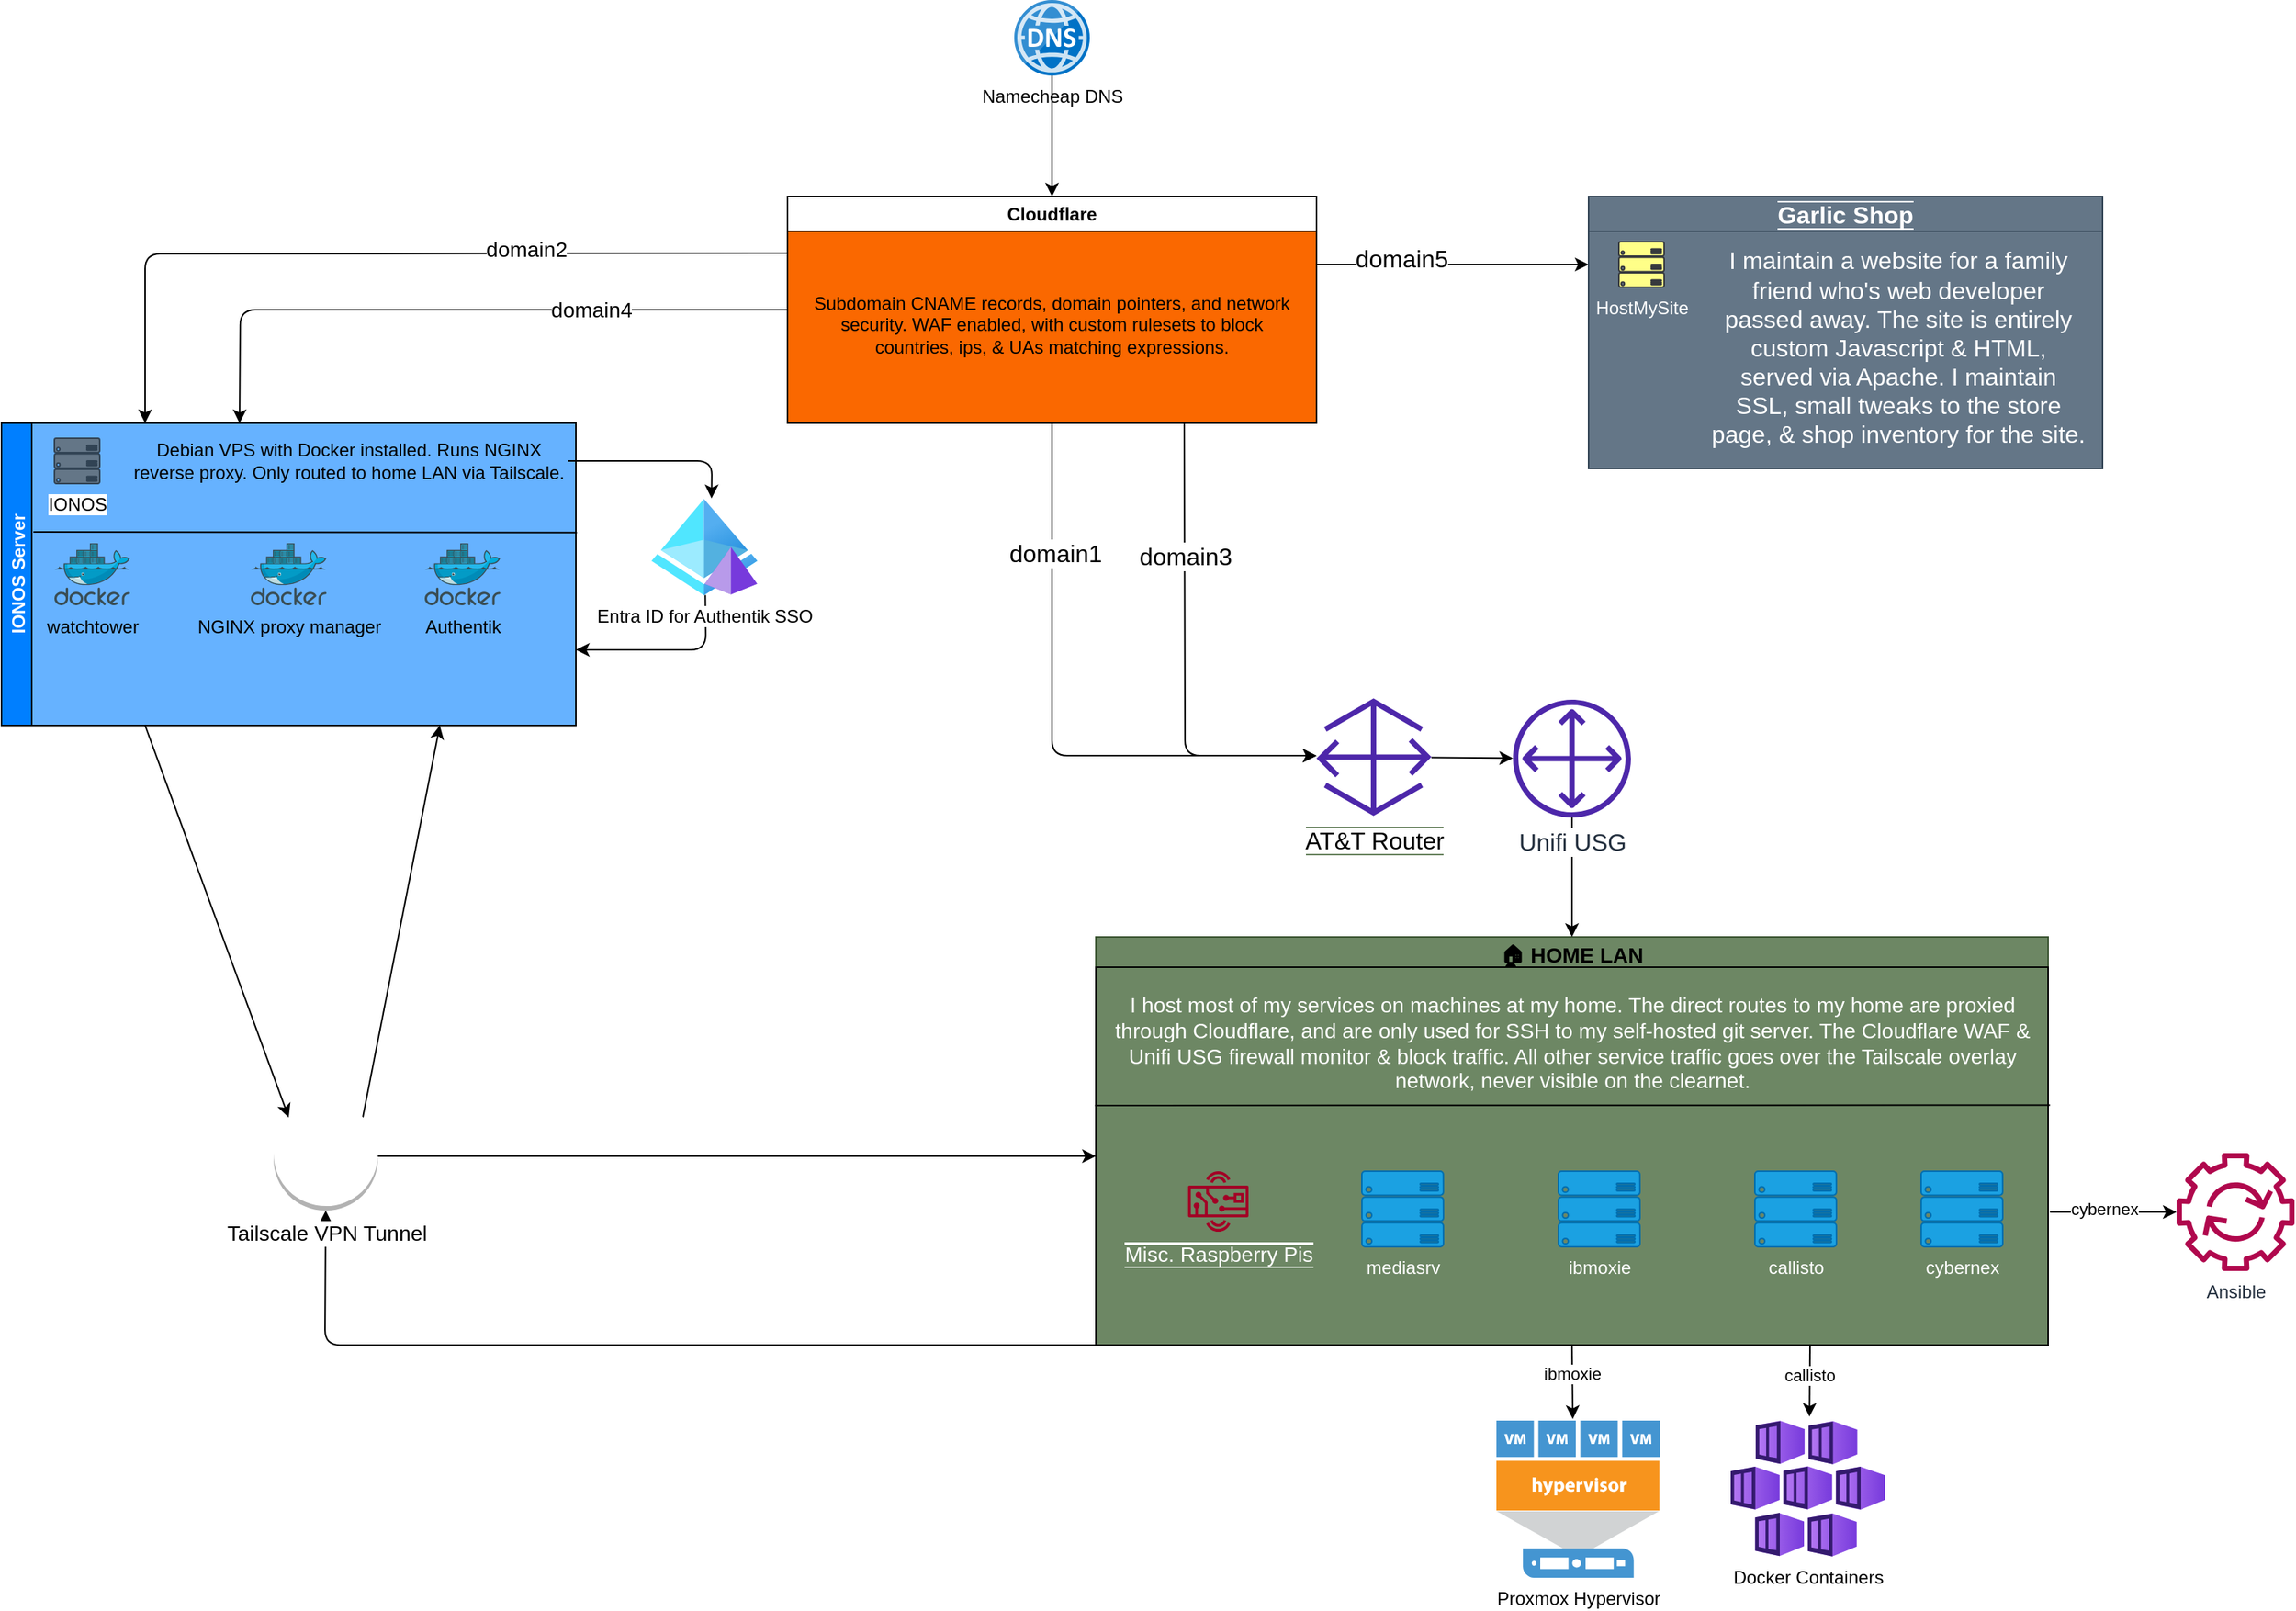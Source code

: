 <mxfile>
    <diagram name="Page-1" id="qrALxvsxDObh7wOZHiiR">
        <mxGraphModel dx="1467" dy="472" grid="1" gridSize="10" guides="1" tooltips="1" connect="1" arrows="1" fold="1" page="1" pageScale="1" pageWidth="850" pageHeight="1100" background="#FFFFFF" math="0" shadow="0">
            <root>
                <mxCell id="0"/>
                <mxCell id="1" parent="0"/>
                <mxCell id="63" value="&lt;font style=&quot;background-color: rgb(255, 255, 255);&quot; color=&quot;#000000&quot;&gt;Namecheap DNS&lt;/font&gt;" style="image;sketch=0;aspect=fixed;html=1;points=[];align=center;fontSize=12;image=img/lib/mscae/DNS.svg;" parent="1" vertex="1">
                    <mxGeometry x="400" y="10" width="50" height="50" as="geometry"/>
                </mxCell>
                <mxCell id="qu0P8Vnk07hLF424o6CE-2" value="cloudflare" parent="0"/>
                <mxCell id="55" value="" style="rounded=0;whiteSpace=wrap;html=1;labelBackgroundColor=none;fontColor=#000000;fillColor=#fa6800;strokeColor=#C73500;" parent="qu0P8Vnk07hLF424o6CE-2" vertex="1">
                    <mxGeometry x="250" y="140" width="350" height="150" as="geometry"/>
                </mxCell>
                <mxCell id="56" style="edgeStyle=none;html=1;exitX=0;exitY=0.25;exitDx=0;exitDy=0;entryX=0.25;entryY=0;entryDx=0;entryDy=0;strokeColor=#000000;fontColor=#000000;" parent="qu0P8Vnk07hLF424o6CE-2" source="61" edge="1">
                    <mxGeometry relative="1" as="geometry">
                        <mxPoint x="-175" y="290" as="targetPoint"/>
                        <Array as="points">
                            <mxPoint x="-175" y="178"/>
                        </Array>
                    </mxGeometry>
                </mxCell>
                <mxCell id="57" value="&lt;font style=&quot;font-size: 14px; background-color: rgb(255, 255, 255);&quot;&gt;domain2&lt;/font&gt;" style="edgeLabel;html=1;align=center;verticalAlign=middle;resizable=0;points=[];fontColor=#000000;" parent="56" vertex="1" connectable="0">
                    <mxGeometry x="-0.356" y="-3" relative="1" as="geometry">
                        <mxPoint as="offset"/>
                    </mxGeometry>
                </mxCell>
                <mxCell id="58" style="edgeStyle=none;html=1;exitX=0;exitY=0.5;exitDx=0;exitDy=0;entryX=0.25;entryY=0;entryDx=0;entryDy=0;strokeColor=#000000;fontSize=14;fontColor=#000000;" parent="qu0P8Vnk07hLF424o6CE-2" source="61" edge="1">
                    <mxGeometry relative="1" as="geometry">
                        <mxPoint x="-112.5" y="290" as="targetPoint"/>
                        <Array as="points">
                            <mxPoint x="-112" y="215"/>
                        </Array>
                    </mxGeometry>
                </mxCell>
                <mxCell id="59" value="&lt;span style=&quot;background-color: rgb(255, 255, 255);&quot;&gt;domain4&lt;/span&gt;" style="edgeLabel;html=1;align=center;verticalAlign=middle;resizable=0;points=[];fontSize=14;fontColor=#000000;" parent="58" vertex="1" connectable="0">
                    <mxGeometry x="-0.406" relative="1" as="geometry">
                        <mxPoint as="offset"/>
                    </mxGeometry>
                </mxCell>
                <mxCell id="60" style="edgeStyle=none;html=1;entryX=0.5;entryY=0;entryDx=0;entryDy=0;strokeColor=#000000;" parent="qu0P8Vnk07hLF424o6CE-2" target="61" edge="1">
                    <mxGeometry relative="1" as="geometry">
                        <mxPoint x="425" y="60" as="sourcePoint"/>
                    </mxGeometry>
                </mxCell>
                <mxCell id="61" value="Cloudflare" style="swimlane;whiteSpace=wrap;html=1;" parent="qu0P8Vnk07hLF424o6CE-2" vertex="1">
                    <mxGeometry x="250" y="140" width="350" height="150" as="geometry"/>
                </mxCell>
                <mxCell id="62" value="&lt;span style=&quot;&quot;&gt;&lt;font color=&quot;#000000&quot;&gt;Subdomain CNAME records, domain pointers, and network security. WAF enabled, with custom rulesets to block countries, ips, &amp;amp; UAs matching expressions.&lt;/font&gt;&lt;/span&gt;" style="text;html=1;align=center;verticalAlign=middle;whiteSpace=wrap;rounded=0;" parent="61" vertex="1">
                    <mxGeometry x="10" y="30" width="330" height="110" as="geometry"/>
                </mxCell>
                <mxCell id="64" style="edgeStyle=none;html=1;exitX=0.5;exitY=1;exitDx=0;exitDy=0;strokeColor=#000000;fontSize=16;fontColor=#000000;" parent="qu0P8Vnk07hLF424o6CE-2" edge="1">
                    <mxGeometry relative="1" as="geometry">
                        <mxPoint x="425" y="290" as="sourcePoint"/>
                        <mxPoint x="600" y="510.208" as="targetPoint"/>
                        <Array as="points">
                            <mxPoint x="425" y="510"/>
                            <mxPoint x="590" y="510"/>
                        </Array>
                    </mxGeometry>
                </mxCell>
                <mxCell id="65" value="&lt;span style=&quot;background-color: rgb(255, 255, 255);&quot;&gt;domain1&lt;/span&gt;" style="edgeLabel;html=1;align=center;verticalAlign=middle;resizable=0;points=[];fontSize=16;fontColor=#000000;" parent="64" vertex="1" connectable="0">
                    <mxGeometry x="-0.564" y="2" relative="1" as="geometry">
                        <mxPoint as="offset"/>
                    </mxGeometry>
                </mxCell>
                <mxCell id="66" style="edgeStyle=none;html=1;exitX=0.75;exitY=1;exitDx=0;exitDy=0;strokeColor=#000000;fontSize=16;fontColor=#000000;" parent="qu0P8Vnk07hLF424o6CE-2" edge="1">
                    <mxGeometry relative="1" as="geometry">
                        <mxPoint x="512.5" y="290" as="sourcePoint"/>
                        <mxPoint x="600" y="510" as="targetPoint"/>
                        <Array as="points">
                            <mxPoint x="513" y="510"/>
                        </Array>
                    </mxGeometry>
                </mxCell>
                <mxCell id="67" value="&lt;span style=&quot;background-color: rgb(255, 255, 255);&quot;&gt;domain3&lt;/span&gt;" style="edgeLabel;html=1;align=center;verticalAlign=middle;resizable=0;points=[];fontSize=16;fontColor=#000000;" parent="66" vertex="1" connectable="0">
                    <mxGeometry x="-0.43" relative="1" as="geometry">
                        <mxPoint as="offset"/>
                    </mxGeometry>
                </mxCell>
                <mxCell id="78" style="edgeStyle=none;html=1;entryX=0;entryY=0.25;entryDx=0;entryDy=0;strokeColor=#000000;fontSize=16;fontColor=#FFFFFF;" parent="qu0P8Vnk07hLF424o6CE-2" edge="1">
                    <mxGeometry relative="1" as="geometry">
                        <mxPoint x="600" y="185" as="sourcePoint"/>
                        <mxPoint x="780" y="185" as="targetPoint"/>
                    </mxGeometry>
                </mxCell>
                <mxCell id="79" value="&lt;font style=&quot;background-color: rgb(255, 255, 255);&quot; color=&quot;#000000&quot;&gt;domain5&lt;/font&gt;" style="edgeLabel;html=1;align=center;verticalAlign=middle;resizable=0;points=[];fontSize=16;fontColor=#FFFFFF;" parent="78" vertex="1" connectable="0">
                    <mxGeometry x="-0.378" y="4" relative="1" as="geometry">
                        <mxPoint as="offset"/>
                    </mxGeometry>
                </mxCell>
                <mxCell id="70" value="garlicshop" parent="0"/>
                <mxCell id="71" value="" style="group" parent="70" vertex="1" connectable="0">
                    <mxGeometry x="780" y="140" width="340" height="180" as="geometry"/>
                </mxCell>
                <mxCell id="72" value="" style="rounded=0;whiteSpace=wrap;html=1;labelBackgroundColor=#647687;fontSize=16;fontColor=#FFFFFF;fillColor=#647687;" parent="71" vertex="1">
                    <mxGeometry y="20" width="340" height="160" as="geometry"/>
                </mxCell>
                <mxCell id="73" value="&lt;font color=&quot;#ffffff&quot; style=&quot;background-color: rgb(100, 118, 135);&quot;&gt;HostMySite&lt;/font&gt;" style="verticalLabelPosition=bottom;html=1;verticalAlign=top;align=center;shape=mxgraph.azure.server_rack;labelBackgroundColor=#FFFFFF;fillColor=#ffff88;strokeColor=#36393d;" parent="71" vertex="1">
                    <mxGeometry x="20" y="30" width="30" height="30" as="geometry"/>
                </mxCell>
                <mxCell id="74" value="&lt;span style=&quot;background-color: rgb(100, 118, 135);&quot;&gt;Garlic Shop&lt;br&gt;&lt;/span&gt;" style="swimlane;whiteSpace=wrap;html=1;rounded=0;labelBackgroundColor=#FFFFFF;fontSize=16;fontColor=#ffffff;fillColor=#647687;strokeColor=#314354;" parent="71" vertex="1">
                    <mxGeometry width="340" height="180" as="geometry"/>
                </mxCell>
                <mxCell id="75" value="I maintain a website for a family friend who's web developer passed away. The site is entirely custom Javascript &amp;amp; HTML, served via Apache. I maintain SSL, small tweaks to the store page, &amp;amp; shop inventory for the site." style="text;html=1;strokeColor=none;fillColor=none;align=center;verticalAlign=middle;whiteSpace=wrap;rounded=0;labelBackgroundColor=#647687;fontSize=16;fontColor=#FFFFFF;" parent="74" vertex="1">
                    <mxGeometry x="80" y="20" width="250" height="160" as="geometry"/>
                </mxCell>
                <mxCell id="80" value="cloud" parent="0"/>
                <mxCell id="81" value="&lt;font color=&quot;#ffffff&quot;&gt;IONOS Server&lt;/font&gt;" style="swimlane;horizontal=0;whiteSpace=wrap;html=1;labelBackgroundColor=none;fillColor=#007FFF;" parent="80" vertex="1">
                    <mxGeometry x="-270" y="290" width="380" height="200" as="geometry"/>
                </mxCell>
                <mxCell id="82" value="" style="rounded=0;whiteSpace=wrap;html=1;labelBackgroundColor=none;fontColor=#FFFFFF;fillColor=#66B2FF;" parent="81" vertex="1">
                    <mxGeometry x="20" width="360" height="200" as="geometry"/>
                </mxCell>
                <mxCell id="83" value="Debian VPS with Docker installed. Runs NGINX reverse proxy. Only routed to home LAN via Tailscale." style="text;html=1;strokeColor=none;fillColor=none;align=center;verticalAlign=middle;whiteSpace=wrap;rounded=0;labelBackgroundColor=none;fontColor=#000000;" parent="81" vertex="1">
                    <mxGeometry x="85" width="290" height="50" as="geometry"/>
                </mxCell>
                <mxCell id="84" value="&lt;font color=&quot;#000000&quot;&gt;IONOS&lt;/font&gt;" style="verticalLabelPosition=bottom;html=1;verticalAlign=top;align=center;shape=mxgraph.azure.server_rack;labelBackgroundColor=#FFFFFF;fillColor=#647687;fontColor=#ffffff;strokeColor=#314354;" parent="81" vertex="1">
                    <mxGeometry x="35" y="10" width="30" height="30" as="geometry"/>
                </mxCell>
                <mxCell id="85" value="" style="endArrow=none;html=1;strokeColor=#000000;fontColor=#000000;exitX=0.003;exitY=0.36;exitDx=0;exitDy=0;exitPerimeter=0;entryX=1.002;entryY=0.362;entryDx=0;entryDy=0;entryPerimeter=0;" parent="81" source="82" target="82" edge="1">
                    <mxGeometry width="50" height="50" relative="1" as="geometry">
                        <mxPoint x="430" y="40" as="sourcePoint"/>
                        <mxPoint x="330" y="70" as="targetPoint"/>
                    </mxGeometry>
                </mxCell>
                <mxCell id="86" value="watchtower" style="sketch=0;aspect=fixed;html=1;points=[];align=center;image;fontSize=12;image=img/lib/mscae/Docker.svg;rounded=0;labelBackgroundColor=none;fontColor=#000000;fillColor=#66B2FF;" parent="81" vertex="1">
                    <mxGeometry x="35" y="79.5" width="50" height="41" as="geometry"/>
                </mxCell>
                <mxCell id="87" value="NGINX proxy manager" style="sketch=0;aspect=fixed;html=1;points=[];align=center;image;fontSize=12;image=img/lib/mscae/Docker.svg;rounded=0;labelBackgroundColor=none;fontColor=#000000;fillColor=#66B2FF;" parent="81" vertex="1">
                    <mxGeometry x="165" y="79.5" width="50" height="41" as="geometry"/>
                </mxCell>
                <mxCell id="88" value="Authentik" style="sketch=0;aspect=fixed;html=1;points=[];align=center;image;fontSize=12;image=img/lib/mscae/Docker.svg;rounded=0;labelBackgroundColor=none;fontColor=#000000;fillColor=#66B2FF;" parent="81" vertex="1">
                    <mxGeometry x="280" y="79.5" width="50" height="41" as="geometry"/>
                </mxCell>
                <mxCell id="117" style="edgeStyle=none;html=1;entryX=1;entryY=0.75;entryDx=0;entryDy=0;strokeColor=#000000;fontSize=14;fontColor=#000000;exitX=0.509;exitY=0.996;exitDx=0;exitDy=0;exitPerimeter=0;" parent="80" source="118" edge="1">
                    <mxGeometry relative="1" as="geometry">
                        <mxPoint x="110" y="440" as="targetPoint"/>
                        <Array as="points">
                            <mxPoint x="196" y="440"/>
                        </Array>
                    </mxGeometry>
                </mxCell>
                <mxCell id="118" value="Entra ID for Authentik SSO" style="aspect=fixed;html=1;points=[];align=center;image;fontSize=12;image=img/lib/azure2/identity/Azure_AD_Domain_Services.svg;rounded=0;labelBackgroundColor=#FFFFFF;fontColor=#000000;fillColor=#6D8764;" parent="80" vertex="1">
                    <mxGeometry x="160" y="340" width="70" height="64" as="geometry"/>
                </mxCell>
                <mxCell id="119" style="edgeStyle=none;html=1;exitX=1;exitY=0.5;exitDx=0;exitDy=0;entryX=0.568;entryY=-0.004;entryDx=0;entryDy=0;entryPerimeter=0;strokeColor=#000000;fontSize=14;fontColor=#000000;" parent="80" target="118" edge="1">
                    <mxGeometry relative="1" as="geometry">
                        <mxPoint x="105" y="315" as="sourcePoint"/>
                        <Array as="points">
                            <mxPoint x="200" y="315"/>
                        </Array>
                    </mxGeometry>
                </mxCell>
                <mxCell id="89" value="LAN" parent="0"/>
                <mxCell id="130" style="edgeStyle=none;html=1;exitX=0.75;exitY=1;exitDx=0;exitDy=0;entryX=0.511;entryY=-0.029;entryDx=0;entryDy=0;entryPerimeter=0;strokeColor=#000000;fontColor=#000000;" edge="1" parent="89" source="90" target="129">
                    <mxGeometry relative="1" as="geometry"/>
                </mxCell>
                <mxCell id="131" value="&lt;span style=&quot;background-color: rgb(255, 255, 255);&quot;&gt;callisto&lt;/span&gt;" style="edgeLabel;html=1;align=center;verticalAlign=middle;resizable=0;points=[];fontColor=#000000;" vertex="1" connectable="0" parent="130">
                    <mxGeometry x="-0.534" y="-2" relative="1" as="geometry">
                        <mxPoint x="1" y="9" as="offset"/>
                    </mxGeometry>
                </mxCell>
                <mxCell id="133" style="edgeStyle=none;html=1;strokeColor=#000000;fontColor=#000000;exitX=1.002;exitY=0.648;exitDx=0;exitDy=0;exitPerimeter=0;" edge="1" parent="89" source="91" target="132">
                    <mxGeometry relative="1" as="geometry">
                        <mxPoint x="1090" y="810" as="sourcePoint"/>
                    </mxGeometry>
                </mxCell>
                <mxCell id="134" value="&lt;span style=&quot;background-color: rgb(255, 255, 255);&quot;&gt;cybernex&lt;/span&gt;" style="edgeLabel;html=1;align=center;verticalAlign=middle;resizable=0;points=[];fontColor=#000000;" vertex="1" connectable="0" parent="133">
                    <mxGeometry x="-0.149" y="2" relative="1" as="geometry">
                        <mxPoint as="offset"/>
                    </mxGeometry>
                </mxCell>
                <mxCell id="90" value="&lt;font style=&quot;background-color: rgb(109, 135, 100);&quot; color=&quot;#000000&quot;&gt;🏠 HOME LAN&lt;/font&gt;" style="swimlane;whiteSpace=wrap;html=1;rounded=0;labelBackgroundColor=#FFFFFF;fontSize=14;fontColor=#ffffff;fillColor=#6D8764;strokeColor=#3A5431;startSize=23;" parent="89" vertex="1">
                    <mxGeometry x="454" y="630" width="630" height="270" as="geometry"/>
                </mxCell>
                <mxCell id="91" value="" style="rounded=0;whiteSpace=wrap;html=1;labelBackgroundColor=#6D8764;fontSize=14;fontColor=#000000;fillColor=#6D8764;" parent="90" vertex="1">
                    <mxGeometry y="20" width="630" height="250" as="geometry"/>
                </mxCell>
                <mxCell id="92" value="&lt;span style=&quot;background-color: rgb(109, 135, 100);&quot;&gt;&lt;font style=&quot;font-size: 14px;&quot;&gt;Misc. Raspberry Pis&lt;/font&gt;&lt;/span&gt;" style="sketch=0;outlineConnect=0;fillColor=#a20025;strokeColor=#6F0000;dashed=0;verticalLabelPosition=bottom;verticalAlign=top;align=center;html=1;fontSize=12;fontStyle=0;aspect=fixed;pointerEvents=1;shape=mxgraph.aws4.hardware_board;rounded=0;labelBackgroundColor=#FFFFFF;fontColor=#ffffff;" parent="90" vertex="1">
                    <mxGeometry x="61" y="155" width="40" height="40" as="geometry"/>
                </mxCell>
                <mxCell id="93" value="I host most of my services on machines at my home. The direct routes to my home are proxied through Cloudflare, and are only used for SSH to my self-hosted git server. The Cloudflare WAF &amp;amp; Unifi USG firewall monitor &amp;amp; block traffic. All other service traffic goes over the Tailscale overlay network, never visible on the clearnet." style="text;html=1;strokeColor=none;fillColor=none;align=center;verticalAlign=middle;whiteSpace=wrap;rounded=0;labelBackgroundColor=#6D8764;fontSize=14;fontColor=#FFFFFF;" parent="90" vertex="1">
                    <mxGeometry x="11" y="30" width="609" height="80" as="geometry"/>
                </mxCell>
                <mxCell id="94" value="" style="endArrow=none;html=1;strokeColor=#000000;fontSize=14;fontColor=#FFFFFF;exitX=-0.001;exitY=0.366;exitDx=0;exitDy=0;entryX=1.002;entryY=0.365;entryDx=0;entryDy=0;exitPerimeter=0;entryPerimeter=0;" parent="90" source="91" target="91" edge="1">
                    <mxGeometry width="50" height="50" relative="1" as="geometry">
                        <mxPoint x="141" y="40" as="sourcePoint"/>
                        <mxPoint x="499" y="123" as="targetPoint"/>
                    </mxGeometry>
                </mxCell>
                <mxCell id="95" value="&lt;font style=&quot;background-color: rgb(109, 135, 100);&quot;&gt;mediasrv&lt;/font&gt;" style="verticalLabelPosition=bottom;html=1;verticalAlign=top;align=center;shape=mxgraph.azure.server_rack;labelBackgroundColor=#FFFFFF;fillColor=#1ba1e2;fontColor=#ffffff;strokeColor=#006EAF;" parent="90" vertex="1">
                    <mxGeometry x="176" y="155" width="54" height="50" as="geometry"/>
                </mxCell>
                <mxCell id="96" value="&lt;font style=&quot;background-color: rgb(109, 135, 100);&quot;&gt;ibmoxie&lt;/font&gt;" style="verticalLabelPosition=bottom;html=1;verticalAlign=top;align=center;shape=mxgraph.azure.server_rack;labelBackgroundColor=#FFFFFF;fillColor=#1ba1e2;fontColor=#ffffff;strokeColor=#006EAF;" parent="90" vertex="1">
                    <mxGeometry x="306" y="155" width="54" height="50" as="geometry"/>
                </mxCell>
                <mxCell id="97" value="&lt;font style=&quot;background-color: rgb(109, 135, 100);&quot;&gt;callisto&lt;/font&gt;" style="verticalLabelPosition=bottom;html=1;verticalAlign=top;align=center;shape=mxgraph.azure.server_rack;labelBackgroundColor=#FFFFFF;fillColor=#1ba1e2;fontColor=#ffffff;strokeColor=#006EAF;" parent="90" vertex="1">
                    <mxGeometry x="436" y="155" width="54" height="50" as="geometry"/>
                </mxCell>
                <mxCell id="98" value="&lt;font style=&quot;background-color: rgb(109, 135, 100);&quot;&gt;cybernex&lt;/font&gt;" style="verticalLabelPosition=bottom;html=1;verticalAlign=top;align=center;shape=mxgraph.azure.server_rack;labelBackgroundColor=#FFFFFF;fillColor=#1ba1e2;fontColor=#ffffff;strokeColor=#006EAF;" parent="90" vertex="1">
                    <mxGeometry x="546" y="155" width="54" height="50" as="geometry"/>
                </mxCell>
                <mxCell id="99" style="edgeStyle=none;html=1;strokeColor=#000000;fontSize=16;fontColor=#000000;" parent="89" source="100" target="102" edge="1">
                    <mxGeometry relative="1" as="geometry"/>
                </mxCell>
                <mxCell id="100" value="&lt;font style=&quot;background-color: rgb(255, 255, 255); font-size: 16px;&quot; color=&quot;#000000&quot;&gt;AT&amp;amp;T Router&lt;/font&gt;" style="sketch=0;outlineConnect=0;fontColor=#232F3E;gradientColor=none;fillColor=#4D27AA;strokeColor=none;dashed=0;verticalLabelPosition=bottom;verticalAlign=top;align=center;html=1;fontSize=12;fontStyle=0;aspect=fixed;pointerEvents=1;shape=mxgraph.aws4.gateway;rounded=0;labelBackgroundColor=#6D8764;" parent="89" vertex="1">
                    <mxGeometry x="600" y="472" width="76" height="78" as="geometry"/>
                </mxCell>
                <mxCell id="101" style="edgeStyle=none;html=1;entryX=0.5;entryY=0;entryDx=0;entryDy=0;strokeColor=#000000;fontSize=16;fontColor=#000000;" parent="89" source="102" target="90" edge="1">
                    <mxGeometry relative="1" as="geometry"/>
                </mxCell>
                <mxCell id="102" value="&lt;font style=&quot;font-size: 16px;&quot;&gt;Unifi USG&lt;/font&gt;" style="sketch=0;outlineConnect=0;fontColor=#232F3E;gradientColor=none;fillColor=#4D27AA;strokeColor=none;dashed=0;verticalLabelPosition=bottom;verticalAlign=top;align=center;html=1;fontSize=12;fontStyle=0;aspect=fixed;pointerEvents=1;shape=mxgraph.aws4.customer_gateway;rounded=0;labelBackgroundColor=#FFFFFF;" parent="89" vertex="1">
                    <mxGeometry x="730" y="473" width="78" height="78" as="geometry"/>
                </mxCell>
                <mxCell id="126" value="&lt;font style=&quot;background-color: rgb(255, 255, 255);&quot; color=&quot;#000000&quot;&gt;Proxmox Hypervisor&lt;/font&gt;" style="pointerEvents=1;shadow=0;dashed=0;html=1;strokeColor=none;fillColor=#4495D1;labelPosition=center;verticalLabelPosition=bottom;verticalAlign=top;align=center;outlineConnect=0;shape=mxgraph.veeam.virtual_host;" vertex="1" parent="89">
                    <mxGeometry x="719" y="950" width="108" height="104" as="geometry"/>
                </mxCell>
                <mxCell id="127" style="edgeStyle=none;html=1;exitX=0.5;exitY=1;exitDx=0;exitDy=0;entryX=0.468;entryY=-0.01;entryDx=0;entryDy=0;entryPerimeter=0;fontColor=#000000;strokeColor=#000000;" edge="1" parent="89" target="126">
                    <mxGeometry relative="1" as="geometry">
                        <mxPoint x="769" y="900.0" as="sourcePoint"/>
                    </mxGeometry>
                </mxCell>
                <mxCell id="128" value="&lt;span style=&quot;background-color: rgb(255, 255, 255);&quot;&gt;ibmoxie&lt;/span&gt;" style="edgeLabel;html=1;align=center;verticalAlign=middle;resizable=0;points=[];fontColor=#000000;" vertex="1" connectable="0" parent="127">
                    <mxGeometry x="-0.244" relative="1" as="geometry">
                        <mxPoint as="offset"/>
                    </mxGeometry>
                </mxCell>
                <mxCell id="129" value="Docker Containers" style="aspect=fixed;html=1;points=[];align=center;image;fontSize=12;image=img/lib/azure2/compute/Container_Services_Deprecated.svg;labelBackgroundColor=#FFFFFF;fontColor=#000000;" vertex="1" parent="89">
                    <mxGeometry x="874" y="950" width="102" height="90" as="geometry"/>
                </mxCell>
                <mxCell id="132" value="Ansible" style="sketch=0;outlineConnect=0;fontColor=#232F3E;gradientColor=none;fillColor=#B0084D;strokeColor=none;dashed=0;verticalLabelPosition=bottom;verticalAlign=top;align=center;html=1;fontSize=12;fontStyle=0;aspect=fixed;pointerEvents=1;shape=mxgraph.aws4.automation;labelBackgroundColor=#FFFFFF;" vertex="1" parent="89">
                    <mxGeometry x="1169" y="773" width="78" height="78" as="geometry"/>
                </mxCell>
                <mxCell id="108" value="tailscale net" parent="0"/>
                <mxCell id="109" style="edgeStyle=none;html=1;exitX=0;exitY=1;exitDx=0;exitDy=0;entryX=0.5;entryY=1;entryDx=0;entryDy=0;entryPerimeter=0;strokeColor=#000000;fontSize=14;fontColor=#000000;" parent="108" target="111" edge="1">
                    <mxGeometry relative="1" as="geometry">
                        <mxPoint x="454" y="900" as="sourcePoint"/>
                        <Array as="points">
                            <mxPoint x="-56" y="900"/>
                        </Array>
                    </mxGeometry>
                </mxCell>
                <mxCell id="110" style="edgeStyle=none;html=1;exitX=1;exitY=0.5;exitDx=0;exitDy=0;exitPerimeter=0;entryX=0;entryY=0.5;entryDx=0;entryDy=0;strokeColor=#000000;fontSize=14;fontColor=#000000;" parent="108" source="111" edge="1">
                    <mxGeometry relative="1" as="geometry">
                        <mxPoint x="454" y="775" as="targetPoint"/>
                    </mxGeometry>
                </mxCell>
                <mxCell id="112" style="edgeStyle=none;html=1;exitX=0.855;exitY=0.145;exitDx=0;exitDy=0;exitPerimeter=0;entryX=0.75;entryY=1;entryDx=0;entryDy=0;strokeColor=#000000;fontSize=14;fontColor=#000000;" parent="108" source="111" target="82" edge="1">
                    <mxGeometry relative="1" as="geometry"/>
                </mxCell>
                <mxCell id="111" value="&lt;font style=&quot;background-color: rgb(255, 255, 255);&quot; color=&quot;#000000&quot;&gt;Tailscale VPN Tunnel&lt;/font&gt;" style="outlineConnect=0;dashed=0;verticalLabelPosition=bottom;verticalAlign=top;align=center;html=1;shape=mxgraph.aws3.vpn_gateway;rounded=0;labelBackgroundColor=#FFFFFF;fontSize=14;" parent="108" vertex="1">
                    <mxGeometry x="-90" y="739" width="69" height="72" as="geometry"/>
                </mxCell>
                <mxCell id="113" style="edgeStyle=none;html=1;exitX=0.25;exitY=1;exitDx=0;exitDy=0;entryX=0.145;entryY=0.145;entryDx=0;entryDy=0;entryPerimeter=0;strokeColor=#000000;fontSize=14;fontColor=#000000;" parent="108" source="81" target="111" edge="1">
                    <mxGeometry relative="1" as="geometry"/>
                </mxCell>
                <mxCell id="120" value="homelab descriptors" parent="0"/>
            </root>
        </mxGraphModel>
    </diagram>
</mxfile>